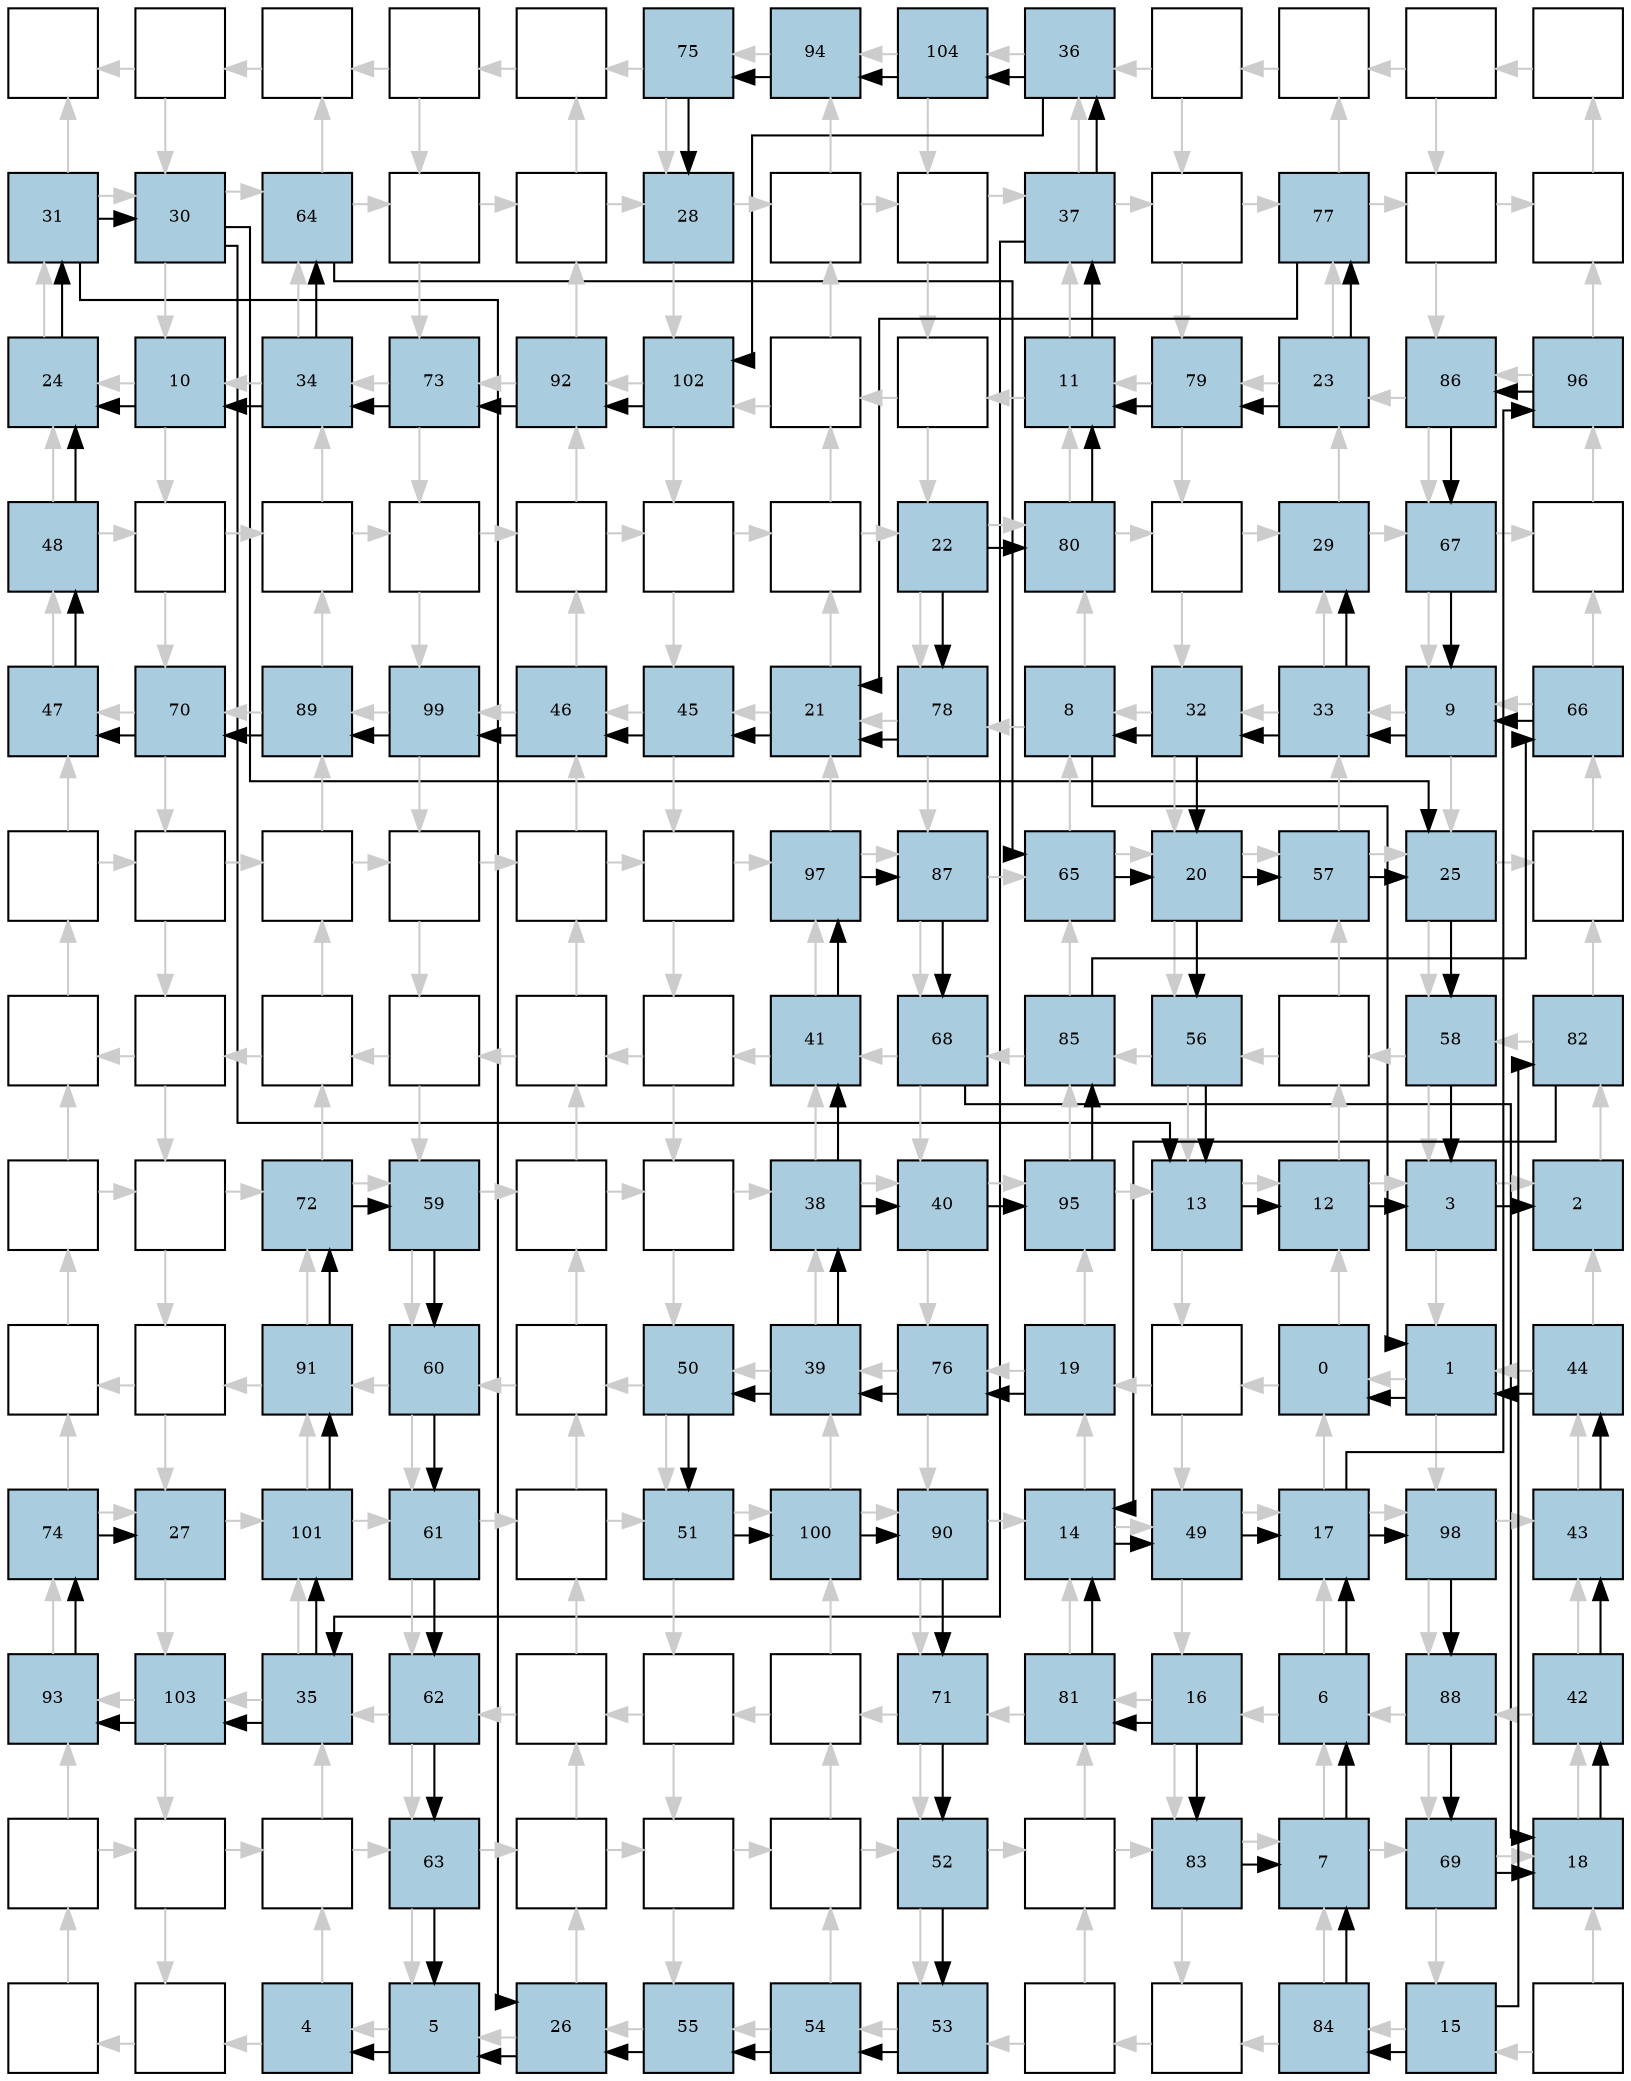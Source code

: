 digraph layout{
rankdir=TB; 

splines=ortho; 

node [style=filled shape=square fixedsize=true width=0.6];
0[label="", fontsize=8, fillcolor="#ffffff"];
1[label="", fontsize=8, fillcolor="#ffffff"];
2[label="", fontsize=8, fillcolor="#ffffff"];
3[label="", fontsize=8, fillcolor="#ffffff"];
4[label="", fontsize=8, fillcolor="#ffffff"];
5[label="75", fontsize=8, fillcolor="#a9ccde"];
6[label="94", fontsize=8, fillcolor="#a9ccde"];
7[label="104", fontsize=8, fillcolor="#a9ccde"];
8[label="36", fontsize=8, fillcolor="#a9ccde"];
9[label="", fontsize=8, fillcolor="#ffffff"];
10[label="", fontsize=8, fillcolor="#ffffff"];
11[label="", fontsize=8, fillcolor="#ffffff"];
12[label="", fontsize=8, fillcolor="#ffffff"];
13[label="31", fontsize=8, fillcolor="#a9ccde"];
14[label="30", fontsize=8, fillcolor="#a9ccde"];
15[label="64", fontsize=8, fillcolor="#a9ccde"];
16[label="", fontsize=8, fillcolor="#ffffff"];
17[label="", fontsize=8, fillcolor="#ffffff"];
18[label="28", fontsize=8, fillcolor="#a9ccde"];
19[label="", fontsize=8, fillcolor="#ffffff"];
20[label="", fontsize=8, fillcolor="#ffffff"];
21[label="37", fontsize=8, fillcolor="#a9ccde"];
22[label="", fontsize=8, fillcolor="#ffffff"];
23[label="77", fontsize=8, fillcolor="#a9ccde"];
24[label="", fontsize=8, fillcolor="#ffffff"];
25[label="", fontsize=8, fillcolor="#ffffff"];
26[label="24", fontsize=8, fillcolor="#a9ccde"];
27[label="10", fontsize=8, fillcolor="#a9ccde"];
28[label="34", fontsize=8, fillcolor="#a9ccde"];
29[label="73", fontsize=8, fillcolor="#a9ccde"];
30[label="92", fontsize=8, fillcolor="#a9ccde"];
31[label="102", fontsize=8, fillcolor="#a9ccde"];
32[label="", fontsize=8, fillcolor="#ffffff"];
33[label="", fontsize=8, fillcolor="#ffffff"];
34[label="11", fontsize=8, fillcolor="#a9ccde"];
35[label="79", fontsize=8, fillcolor="#a9ccde"];
36[label="23", fontsize=8, fillcolor="#a9ccde"];
37[label="86", fontsize=8, fillcolor="#a9ccde"];
38[label="96", fontsize=8, fillcolor="#a9ccde"];
39[label="48", fontsize=8, fillcolor="#a9ccde"];
40[label="", fontsize=8, fillcolor="#ffffff"];
41[label="", fontsize=8, fillcolor="#ffffff"];
42[label="", fontsize=8, fillcolor="#ffffff"];
43[label="", fontsize=8, fillcolor="#ffffff"];
44[label="", fontsize=8, fillcolor="#ffffff"];
45[label="", fontsize=8, fillcolor="#ffffff"];
46[label="22", fontsize=8, fillcolor="#a9ccde"];
47[label="80", fontsize=8, fillcolor="#a9ccde"];
48[label="", fontsize=8, fillcolor="#ffffff"];
49[label="29", fontsize=8, fillcolor="#a9ccde"];
50[label="67", fontsize=8, fillcolor="#a9ccde"];
51[label="", fontsize=8, fillcolor="#ffffff"];
52[label="47", fontsize=8, fillcolor="#a9ccde"];
53[label="70", fontsize=8, fillcolor="#a9ccde"];
54[label="89", fontsize=8, fillcolor="#a9ccde"];
55[label="99", fontsize=8, fillcolor="#a9ccde"];
56[label="46", fontsize=8, fillcolor="#a9ccde"];
57[label="45", fontsize=8, fillcolor="#a9ccde"];
58[label="21", fontsize=8, fillcolor="#a9ccde"];
59[label="78", fontsize=8, fillcolor="#a9ccde"];
60[label="8", fontsize=8, fillcolor="#a9ccde"];
61[label="32", fontsize=8, fillcolor="#a9ccde"];
62[label="33", fontsize=8, fillcolor="#a9ccde"];
63[label="9", fontsize=8, fillcolor="#a9ccde"];
64[label="66", fontsize=8, fillcolor="#a9ccde"];
65[label="", fontsize=8, fillcolor="#ffffff"];
66[label="", fontsize=8, fillcolor="#ffffff"];
67[label="", fontsize=8, fillcolor="#ffffff"];
68[label="", fontsize=8, fillcolor="#ffffff"];
69[label="", fontsize=8, fillcolor="#ffffff"];
70[label="", fontsize=8, fillcolor="#ffffff"];
71[label="97", fontsize=8, fillcolor="#a9ccde"];
72[label="87", fontsize=8, fillcolor="#a9ccde"];
73[label="65", fontsize=8, fillcolor="#a9ccde"];
74[label="20", fontsize=8, fillcolor="#a9ccde"];
75[label="57", fontsize=8, fillcolor="#a9ccde"];
76[label="25", fontsize=8, fillcolor="#a9ccde"];
77[label="", fontsize=8, fillcolor="#ffffff"];
78[label="", fontsize=8, fillcolor="#ffffff"];
79[label="", fontsize=8, fillcolor="#ffffff"];
80[label="", fontsize=8, fillcolor="#ffffff"];
81[label="", fontsize=8, fillcolor="#ffffff"];
82[label="", fontsize=8, fillcolor="#ffffff"];
83[label="", fontsize=8, fillcolor="#ffffff"];
84[label="41", fontsize=8, fillcolor="#a9ccde"];
85[label="68", fontsize=8, fillcolor="#a9ccde"];
86[label="85", fontsize=8, fillcolor="#a9ccde"];
87[label="56", fontsize=8, fillcolor="#a9ccde"];
88[label="", fontsize=8, fillcolor="#ffffff"];
89[label="58", fontsize=8, fillcolor="#a9ccde"];
90[label="82", fontsize=8, fillcolor="#a9ccde"];
91[label="", fontsize=8, fillcolor="#ffffff"];
92[label="", fontsize=8, fillcolor="#ffffff"];
93[label="72", fontsize=8, fillcolor="#a9ccde"];
94[label="59", fontsize=8, fillcolor="#a9ccde"];
95[label="", fontsize=8, fillcolor="#ffffff"];
96[label="", fontsize=8, fillcolor="#ffffff"];
97[label="38", fontsize=8, fillcolor="#a9ccde"];
98[label="40", fontsize=8, fillcolor="#a9ccde"];
99[label="95", fontsize=8, fillcolor="#a9ccde"];
100[label="13", fontsize=8, fillcolor="#a9ccde"];
101[label="12", fontsize=8, fillcolor="#a9ccde"];
102[label="3", fontsize=8, fillcolor="#a9ccde"];
103[label="2", fontsize=8, fillcolor="#a9ccde"];
104[label="", fontsize=8, fillcolor="#ffffff"];
105[label="", fontsize=8, fillcolor="#ffffff"];
106[label="91", fontsize=8, fillcolor="#a9ccde"];
107[label="60", fontsize=8, fillcolor="#a9ccde"];
108[label="", fontsize=8, fillcolor="#ffffff"];
109[label="50", fontsize=8, fillcolor="#a9ccde"];
110[label="39", fontsize=8, fillcolor="#a9ccde"];
111[label="76", fontsize=8, fillcolor="#a9ccde"];
112[label="19", fontsize=8, fillcolor="#a9ccde"];
113[label="", fontsize=8, fillcolor="#ffffff"];
114[label="0", fontsize=8, fillcolor="#a9ccde"];
115[label="1", fontsize=8, fillcolor="#a9ccde"];
116[label="44", fontsize=8, fillcolor="#a9ccde"];
117[label="74", fontsize=8, fillcolor="#a9ccde"];
118[label="27", fontsize=8, fillcolor="#a9ccde"];
119[label="101", fontsize=8, fillcolor="#a9ccde"];
120[label="61", fontsize=8, fillcolor="#a9ccde"];
121[label="", fontsize=8, fillcolor="#ffffff"];
122[label="51", fontsize=8, fillcolor="#a9ccde"];
123[label="100", fontsize=8, fillcolor="#a9ccde"];
124[label="90", fontsize=8, fillcolor="#a9ccde"];
125[label="14", fontsize=8, fillcolor="#a9ccde"];
126[label="49", fontsize=8, fillcolor="#a9ccde"];
127[label="17", fontsize=8, fillcolor="#a9ccde"];
128[label="98", fontsize=8, fillcolor="#a9ccde"];
129[label="43", fontsize=8, fillcolor="#a9ccde"];
130[label="93", fontsize=8, fillcolor="#a9ccde"];
131[label="103", fontsize=8, fillcolor="#a9ccde"];
132[label="35", fontsize=8, fillcolor="#a9ccde"];
133[label="62", fontsize=8, fillcolor="#a9ccde"];
134[label="", fontsize=8, fillcolor="#ffffff"];
135[label="", fontsize=8, fillcolor="#ffffff"];
136[label="", fontsize=8, fillcolor="#ffffff"];
137[label="71", fontsize=8, fillcolor="#a9ccde"];
138[label="81", fontsize=8, fillcolor="#a9ccde"];
139[label="16", fontsize=8, fillcolor="#a9ccde"];
140[label="6", fontsize=8, fillcolor="#a9ccde"];
141[label="88", fontsize=8, fillcolor="#a9ccde"];
142[label="42", fontsize=8, fillcolor="#a9ccde"];
143[label="", fontsize=8, fillcolor="#ffffff"];
144[label="", fontsize=8, fillcolor="#ffffff"];
145[label="", fontsize=8, fillcolor="#ffffff"];
146[label="63", fontsize=8, fillcolor="#a9ccde"];
147[label="", fontsize=8, fillcolor="#ffffff"];
148[label="", fontsize=8, fillcolor="#ffffff"];
149[label="", fontsize=8, fillcolor="#ffffff"];
150[label="52", fontsize=8, fillcolor="#a9ccde"];
151[label="", fontsize=8, fillcolor="#ffffff"];
152[label="83", fontsize=8, fillcolor="#a9ccde"];
153[label="7", fontsize=8, fillcolor="#a9ccde"];
154[label="69", fontsize=8, fillcolor="#a9ccde"];
155[label="18", fontsize=8, fillcolor="#a9ccde"];
156[label="", fontsize=8, fillcolor="#ffffff"];
157[label="", fontsize=8, fillcolor="#ffffff"];
158[label="4", fontsize=8, fillcolor="#a9ccde"];
159[label="5", fontsize=8, fillcolor="#a9ccde"];
160[label="26", fontsize=8, fillcolor="#a9ccde"];
161[label="55", fontsize=8, fillcolor="#a9ccde"];
162[label="54", fontsize=8, fillcolor="#a9ccde"];
163[label="53", fontsize=8, fillcolor="#a9ccde"];
164[label="", fontsize=8, fillcolor="#ffffff"];
165[label="", fontsize=8, fillcolor="#ffffff"];
166[label="84", fontsize=8, fillcolor="#a9ccde"];
167[label="15", fontsize=8, fillcolor="#a9ccde"];
168[label="", fontsize=8, fillcolor="#ffffff"];
edge [constraint=false, style=vis];
1 -> 0 [color="#cccccc"];
1 -> 14 [color="#cccccc"];
2 -> 1 [color="#cccccc"];
3 -> 2 [color="#cccccc"];
3 -> 16 [color="#cccccc"];
4 -> 3 [color="#cccccc"];
5 -> 4 [color="#cccccc"];
5 -> 18 [color="#cccccc"];
6 -> 5 [color="#cccccc"];
7 -> 6 [color="#cccccc"];
7 -> 20 [color="#cccccc"];
8 -> 7 [color="#cccccc"];
9 -> 8 [color="#cccccc"];
9 -> 22 [color="#cccccc"];
10 -> 9 [color="#cccccc"];
11 -> 10 [color="#cccccc"];
11 -> 24 [color="#cccccc"];
12 -> 11 [color="#cccccc"];
13 -> 14 [color="#cccccc"];
13 -> 0 [color="#cccccc"];
14 -> 27 [color="#cccccc"];
14 -> 15 [color="#cccccc"];
15 -> 16 [color="#cccccc"];
15 -> 2 [color="#cccccc"];
16 -> 29 [color="#cccccc"];
16 -> 17 [color="#cccccc"];
17 -> 18 [color="#cccccc"];
17 -> 4 [color="#cccccc"];
18 -> 31 [color="#cccccc"];
18 -> 19 [color="#cccccc"];
19 -> 20 [color="#cccccc"];
19 -> 6 [color="#cccccc"];
20 -> 33 [color="#cccccc"];
20 -> 21 [color="#cccccc"];
21 -> 22 [color="#cccccc"];
21 -> 8 [color="#cccccc"];
22 -> 35 [color="#cccccc"];
22 -> 23 [color="#cccccc"];
23 -> 24 [color="#cccccc"];
23 -> 10 [color="#cccccc"];
24 -> 37 [color="#cccccc"];
24 -> 25 [color="#cccccc"];
25 -> 12 [color="#cccccc"];
26 -> 13 [color="#cccccc"];
27 -> 26 [color="#cccccc"];
27 -> 40 [color="#cccccc"];
28 -> 15 [color="#cccccc"];
28 -> 27 [color="#cccccc"];
29 -> 28 [color="#cccccc"];
29 -> 42 [color="#cccccc"];
30 -> 17 [color="#cccccc"];
30 -> 29 [color="#cccccc"];
31 -> 30 [color="#cccccc"];
31 -> 44 [color="#cccccc"];
32 -> 19 [color="#cccccc"];
32 -> 31 [color="#cccccc"];
33 -> 32 [color="#cccccc"];
33 -> 46 [color="#cccccc"];
34 -> 21 [color="#cccccc"];
34 -> 33 [color="#cccccc"];
35 -> 34 [color="#cccccc"];
35 -> 48 [color="#cccccc"];
36 -> 23 [color="#cccccc"];
36 -> 35 [color="#cccccc"];
37 -> 36 [color="#cccccc"];
37 -> 50 [color="#cccccc"];
38 -> 25 [color="#cccccc"];
38 -> 37 [color="#cccccc"];
39 -> 40 [color="#cccccc"];
39 -> 26 [color="#cccccc"];
40 -> 53 [color="#cccccc"];
40 -> 41 [color="#cccccc"];
41 -> 42 [color="#cccccc"];
41 -> 28 [color="#cccccc"];
42 -> 55 [color="#cccccc"];
42 -> 43 [color="#cccccc"];
43 -> 44 [color="#cccccc"];
43 -> 30 [color="#cccccc"];
44 -> 57 [color="#cccccc"];
44 -> 45 [color="#cccccc"];
45 -> 46 [color="#cccccc"];
45 -> 32 [color="#cccccc"];
46 -> 59 [color="#cccccc"];
46 -> 47 [color="#cccccc"];
47 -> 48 [color="#cccccc"];
47 -> 34 [color="#cccccc"];
48 -> 61 [color="#cccccc"];
48 -> 49 [color="#cccccc"];
49 -> 50 [color="#cccccc"];
49 -> 36 [color="#cccccc"];
50 -> 63 [color="#cccccc"];
50 -> 51 [color="#cccccc"];
51 -> 38 [color="#cccccc"];
52 -> 39 [color="#cccccc"];
53 -> 52 [color="#cccccc"];
53 -> 66 [color="#cccccc"];
54 -> 41 [color="#cccccc"];
54 -> 53 [color="#cccccc"];
55 -> 54 [color="#cccccc"];
55 -> 68 [color="#cccccc"];
56 -> 43 [color="#cccccc"];
56 -> 55 [color="#cccccc"];
57 -> 56 [color="#cccccc"];
57 -> 70 [color="#cccccc"];
58 -> 45 [color="#cccccc"];
58 -> 57 [color="#cccccc"];
59 -> 58 [color="#cccccc"];
59 -> 72 [color="#cccccc"];
60 -> 47 [color="#cccccc"];
60 -> 59 [color="#cccccc"];
61 -> 60 [color="#cccccc"];
61 -> 74 [color="#cccccc"];
62 -> 49 [color="#cccccc"];
62 -> 61 [color="#cccccc"];
63 -> 62 [color="#cccccc"];
63 -> 76 [color="#cccccc"];
64 -> 51 [color="#cccccc"];
64 -> 63 [color="#cccccc"];
65 -> 66 [color="#cccccc"];
65 -> 52 [color="#cccccc"];
66 -> 79 [color="#cccccc"];
66 -> 67 [color="#cccccc"];
67 -> 68 [color="#cccccc"];
67 -> 54 [color="#cccccc"];
68 -> 81 [color="#cccccc"];
68 -> 69 [color="#cccccc"];
69 -> 70 [color="#cccccc"];
69 -> 56 [color="#cccccc"];
70 -> 83 [color="#cccccc"];
70 -> 71 [color="#cccccc"];
71 -> 72 [color="#cccccc"];
71 -> 58 [color="#cccccc"];
72 -> 85 [color="#cccccc"];
72 -> 73 [color="#cccccc"];
73 -> 74 [color="#cccccc"];
73 -> 60 [color="#cccccc"];
74 -> 87 [color="#cccccc"];
74 -> 75 [color="#cccccc"];
75 -> 76 [color="#cccccc"];
75 -> 62 [color="#cccccc"];
76 -> 89 [color="#cccccc"];
76 -> 77 [color="#cccccc"];
77 -> 64 [color="#cccccc"];
78 -> 65 [color="#cccccc"];
79 -> 78 [color="#cccccc"];
79 -> 92 [color="#cccccc"];
80 -> 67 [color="#cccccc"];
80 -> 79 [color="#cccccc"];
81 -> 80 [color="#cccccc"];
81 -> 94 [color="#cccccc"];
82 -> 69 [color="#cccccc"];
82 -> 81 [color="#cccccc"];
83 -> 82 [color="#cccccc"];
83 -> 96 [color="#cccccc"];
84 -> 71 [color="#cccccc"];
84 -> 83 [color="#cccccc"];
85 -> 84 [color="#cccccc"];
85 -> 98 [color="#cccccc"];
86 -> 73 [color="#cccccc"];
86 -> 85 [color="#cccccc"];
87 -> 86 [color="#cccccc"];
87 -> 100 [color="#cccccc"];
88 -> 75 [color="#cccccc"];
88 -> 87 [color="#cccccc"];
89 -> 88 [color="#cccccc"];
89 -> 102 [color="#cccccc"];
90 -> 77 [color="#cccccc"];
90 -> 89 [color="#cccccc"];
91 -> 92 [color="#cccccc"];
91 -> 78 [color="#cccccc"];
92 -> 105 [color="#cccccc"];
92 -> 93 [color="#cccccc"];
93 -> 94 [color="#cccccc"];
93 -> 80 [color="#cccccc"];
94 -> 107 [color="#cccccc"];
94 -> 95 [color="#cccccc"];
95 -> 96 [color="#cccccc"];
95 -> 82 [color="#cccccc"];
96 -> 109 [color="#cccccc"];
96 -> 97 [color="#cccccc"];
97 -> 98 [color="#cccccc"];
97 -> 84 [color="#cccccc"];
98 -> 111 [color="#cccccc"];
98 -> 99 [color="#cccccc"];
99 -> 100 [color="#cccccc"];
99 -> 86 [color="#cccccc"];
100 -> 113 [color="#cccccc"];
100 -> 101 [color="#cccccc"];
101 -> 102 [color="#cccccc"];
101 -> 88 [color="#cccccc"];
102 -> 115 [color="#cccccc"];
102 -> 103 [color="#cccccc"];
103 -> 90 [color="#cccccc"];
104 -> 91 [color="#cccccc"];
105 -> 104 [color="#cccccc"];
105 -> 118 [color="#cccccc"];
106 -> 93 [color="#cccccc"];
106 -> 105 [color="#cccccc"];
107 -> 106 [color="#cccccc"];
107 -> 120 [color="#cccccc"];
108 -> 95 [color="#cccccc"];
108 -> 107 [color="#cccccc"];
109 -> 108 [color="#cccccc"];
109 -> 122 [color="#cccccc"];
110 -> 97 [color="#cccccc"];
110 -> 109 [color="#cccccc"];
111 -> 110 [color="#cccccc"];
111 -> 124 [color="#cccccc"];
112 -> 99 [color="#cccccc"];
112 -> 111 [color="#cccccc"];
113 -> 112 [color="#cccccc"];
113 -> 126 [color="#cccccc"];
114 -> 101 [color="#cccccc"];
114 -> 113 [color="#cccccc"];
115 -> 114 [color="#cccccc"];
115 -> 128 [color="#cccccc"];
116 -> 103 [color="#cccccc"];
116 -> 115 [color="#cccccc"];
117 -> 118 [color="#cccccc"];
117 -> 104 [color="#cccccc"];
118 -> 131 [color="#cccccc"];
118 -> 119 [color="#cccccc"];
119 -> 120 [color="#cccccc"];
119 -> 106 [color="#cccccc"];
120 -> 133 [color="#cccccc"];
120 -> 121 [color="#cccccc"];
121 -> 122 [color="#cccccc"];
121 -> 108 [color="#cccccc"];
122 -> 135 [color="#cccccc"];
122 -> 123 [color="#cccccc"];
123 -> 124 [color="#cccccc"];
123 -> 110 [color="#cccccc"];
124 -> 137 [color="#cccccc"];
124 -> 125 [color="#cccccc"];
125 -> 126 [color="#cccccc"];
125 -> 112 [color="#cccccc"];
126 -> 139 [color="#cccccc"];
126 -> 127 [color="#cccccc"];
127 -> 128 [color="#cccccc"];
127 -> 114 [color="#cccccc"];
128 -> 141 [color="#cccccc"];
128 -> 129 [color="#cccccc"];
129 -> 116 [color="#cccccc"];
130 -> 117 [color="#cccccc"];
131 -> 130 [color="#cccccc"];
131 -> 144 [color="#cccccc"];
132 -> 119 [color="#cccccc"];
132 -> 131 [color="#cccccc"];
133 -> 132 [color="#cccccc"];
133 -> 146 [color="#cccccc"];
134 -> 121 [color="#cccccc"];
134 -> 133 [color="#cccccc"];
135 -> 134 [color="#cccccc"];
135 -> 148 [color="#cccccc"];
136 -> 123 [color="#cccccc"];
136 -> 135 [color="#cccccc"];
137 -> 136 [color="#cccccc"];
137 -> 150 [color="#cccccc"];
138 -> 125 [color="#cccccc"];
138 -> 137 [color="#cccccc"];
139 -> 138 [color="#cccccc"];
139 -> 152 [color="#cccccc"];
140 -> 127 [color="#cccccc"];
140 -> 139 [color="#cccccc"];
141 -> 140 [color="#cccccc"];
141 -> 154 [color="#cccccc"];
142 -> 129 [color="#cccccc"];
142 -> 141 [color="#cccccc"];
143 -> 144 [color="#cccccc"];
143 -> 130 [color="#cccccc"];
144 -> 157 [color="#cccccc"];
144 -> 145 [color="#cccccc"];
145 -> 146 [color="#cccccc"];
145 -> 132 [color="#cccccc"];
146 -> 159 [color="#cccccc"];
146 -> 147 [color="#cccccc"];
147 -> 148 [color="#cccccc"];
147 -> 134 [color="#cccccc"];
148 -> 161 [color="#cccccc"];
148 -> 149 [color="#cccccc"];
149 -> 150 [color="#cccccc"];
149 -> 136 [color="#cccccc"];
150 -> 163 [color="#cccccc"];
150 -> 151 [color="#cccccc"];
151 -> 152 [color="#cccccc"];
151 -> 138 [color="#cccccc"];
152 -> 165 [color="#cccccc"];
152 -> 153 [color="#cccccc"];
153 -> 154 [color="#cccccc"];
153 -> 140 [color="#cccccc"];
154 -> 167 [color="#cccccc"];
154 -> 155 [color="#cccccc"];
155 -> 142 [color="#cccccc"];
156 -> 143 [color="#cccccc"];
157 -> 156 [color="#cccccc"];
158 -> 145 [color="#cccccc"];
158 -> 157 [color="#cccccc"];
159 -> 158 [color="#cccccc"];
160 -> 147 [color="#cccccc"];
160 -> 159 [color="#cccccc"];
161 -> 160 [color="#cccccc"];
162 -> 149 [color="#cccccc"];
162 -> 161 [color="#cccccc"];
163 -> 162 [color="#cccccc"];
164 -> 151 [color="#cccccc"];
164 -> 163 [color="#cccccc"];
165 -> 164 [color="#cccccc"];
166 -> 153 [color="#cccccc"];
166 -> 165 [color="#cccccc"];
167 -> 166 [color="#cccccc"];
168 -> 155 [color="#cccccc"];
168 -> 167 [color="#cccccc"];
112 -> 111;
111 -> 110;
110 -> 97;
97 -> 98;
98 -> 99;
99 -> 86;
86 -> 64;
64 -> 63;
127 -> 38;
38 -> 37;
37 -> 50;
50 -> 63;
97 -> 84;
84 -> 71;
71 -> 72;
72 -> 85;
85 -> 155;
127 -> 128;
128 -> 141;
141 -> 154;
154 -> 155;
100 -> 101;
34 -> 21;
60 -> 115;
155 -> 142;
142 -> 129;
129 -> 116;
116 -> 115;
13 -> 14;
36 -> 23;
23 -> 58;
46 -> 59;
59 -> 58;
36 -> 35;
35 -> 34;
46 -> 47;
47 -> 34;
27 -> 26;
58 -> 57;
57 -> 56;
56 -> 55;
55 -> 54;
54 -> 53;
53 -> 52;
52 -> 39;
39 -> 26;
125 -> 126;
126 -> 127;
140 -> 127;
115 -> 114;
62 -> 49;
13 -> 160;
110 -> 109;
109 -> 122;
122 -> 123;
123 -> 124;
124 -> 137;
137 -> 150;
150 -> 163;
163 -> 162;
162 -> 161;
161 -> 160;
14 -> 100;
74 -> 87;
87 -> 100;
14 -> 76;
74 -> 75;
75 -> 76;
101 -> 102;
76 -> 89;
89 -> 102;
62 -> 61;
26 -> 13;
102 -> 103;
160 -> 159;
132 -> 119;
119 -> 106;
106 -> 93;
93 -> 94;
94 -> 107;
107 -> 120;
120 -> 133;
133 -> 146;
146 -> 159;
8 -> 31;
31 -> 30;
30 -> 29;
29 -> 28;
139 -> 138;
138 -> 125;
167 -> 90;
90 -> 125;
139 -> 152;
152 -> 153;
167 -> 166;
166 -> 153;
21 -> 8;
159 -> 158;
63 -> 62;
153 -> 140;
21 -> 132;
61 -> 60;
61 -> 74;
28 -> 15;
15 -> 73;
73 -> 74;
28 -> 27;
132 -> 131;
131 -> 130;
130 -> 117;
117 -> 118;
8 -> 7;
7 -> 6;
6 -> 5;
5 -> 18;
edge [constraint=true, style=invis];
0 -> 13 -> 26 -> 39 -> 52 -> 65 -> 78 -> 91 -> 104 -> 117 -> 130 -> 143 -> 156;
1 -> 14 -> 27 -> 40 -> 53 -> 66 -> 79 -> 92 -> 105 -> 118 -> 131 -> 144 -> 157;
2 -> 15 -> 28 -> 41 -> 54 -> 67 -> 80 -> 93 -> 106 -> 119 -> 132 -> 145 -> 158;
3 -> 16 -> 29 -> 42 -> 55 -> 68 -> 81 -> 94 -> 107 -> 120 -> 133 -> 146 -> 159;
4 -> 17 -> 30 -> 43 -> 56 -> 69 -> 82 -> 95 -> 108 -> 121 -> 134 -> 147 -> 160;
5 -> 18 -> 31 -> 44 -> 57 -> 70 -> 83 -> 96 -> 109 -> 122 -> 135 -> 148 -> 161;
6 -> 19 -> 32 -> 45 -> 58 -> 71 -> 84 -> 97 -> 110 -> 123 -> 136 -> 149 -> 162;
7 -> 20 -> 33 -> 46 -> 59 -> 72 -> 85 -> 98 -> 111 -> 124 -> 137 -> 150 -> 163;
8 -> 21 -> 34 -> 47 -> 60 -> 73 -> 86 -> 99 -> 112 -> 125 -> 138 -> 151 -> 164;
9 -> 22 -> 35 -> 48 -> 61 -> 74 -> 87 -> 100 -> 113 -> 126 -> 139 -> 152 -> 165;
10 -> 23 -> 36 -> 49 -> 62 -> 75 -> 88 -> 101 -> 114 -> 127 -> 140 -> 153 -> 166;
11 -> 24 -> 37 -> 50 -> 63 -> 76 -> 89 -> 102 -> 115 -> 128 -> 141 -> 154 -> 167;
12 -> 25 -> 38 -> 51 -> 64 -> 77 -> 90 -> 103 -> 116 -> 129 -> 142 -> 155 -> 168;
rank = same { 0 -> 1 -> 2 -> 3 -> 4 -> 5 -> 6 -> 7 -> 8 -> 9 -> 10 -> 11 -> 12;};
rank = same { 13 -> 14 -> 15 -> 16 -> 17 -> 18 -> 19 -> 20 -> 21 -> 22 -> 23 -> 24 -> 25;};
rank = same { 26 -> 27 -> 28 -> 29 -> 30 -> 31 -> 32 -> 33 -> 34 -> 35 -> 36 -> 37 -> 38;};
rank = same { 39 -> 40 -> 41 -> 42 -> 43 -> 44 -> 45 -> 46 -> 47 -> 48 -> 49 -> 50 -> 51;};
rank = same { 52 -> 53 -> 54 -> 55 -> 56 -> 57 -> 58 -> 59 -> 60 -> 61 -> 62 -> 63 -> 64;};
rank = same { 65 -> 66 -> 67 -> 68 -> 69 -> 70 -> 71 -> 72 -> 73 -> 74 -> 75 -> 76 -> 77;};
rank = same { 78 -> 79 -> 80 -> 81 -> 82 -> 83 -> 84 -> 85 -> 86 -> 87 -> 88 -> 89 -> 90;};
rank = same { 91 -> 92 -> 93 -> 94 -> 95 -> 96 -> 97 -> 98 -> 99 -> 100 -> 101 -> 102 -> 103;};
rank = same { 104 -> 105 -> 106 -> 107 -> 108 -> 109 -> 110 -> 111 -> 112 -> 113 -> 114 -> 115 -> 116;};
rank = same { 117 -> 118 -> 119 -> 120 -> 121 -> 122 -> 123 -> 124 -> 125 -> 126 -> 127 -> 128 -> 129;};
rank = same { 130 -> 131 -> 132 -> 133 -> 134 -> 135 -> 136 -> 137 -> 138 -> 139 -> 140 -> 141 -> 142;};
rank = same { 143 -> 144 -> 145 -> 146 -> 147 -> 148 -> 149 -> 150 -> 151 -> 152 -> 153 -> 154 -> 155;};
rank = same { 156 -> 157 -> 158 -> 159 -> 160 -> 161 -> 162 -> 163 -> 164 -> 165 -> 166 -> 167 -> 168;};
}
